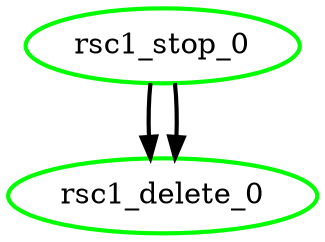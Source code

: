 digraph "g" {
	size = "30,30"
"rsc1_stop_0" [ tooltip="node1" style=bold color="green" fontcolor="black" ]
"rsc1_delete_0" [ tooltip="node1" style=bold color="green" fontcolor="black" ]
"rsc1_stop_0" [ tooltip="node2" style=bold color="green" fontcolor="black" ]
"rsc1_delete_0" [ tooltip="node2" style=bold color="green" fontcolor="black" ]
"rsc1_stop_0" -> "rsc1_delete_0" [ style = bold]
"rsc1_stop_0" -> "rsc1_delete_0" [ style = bold]
}
